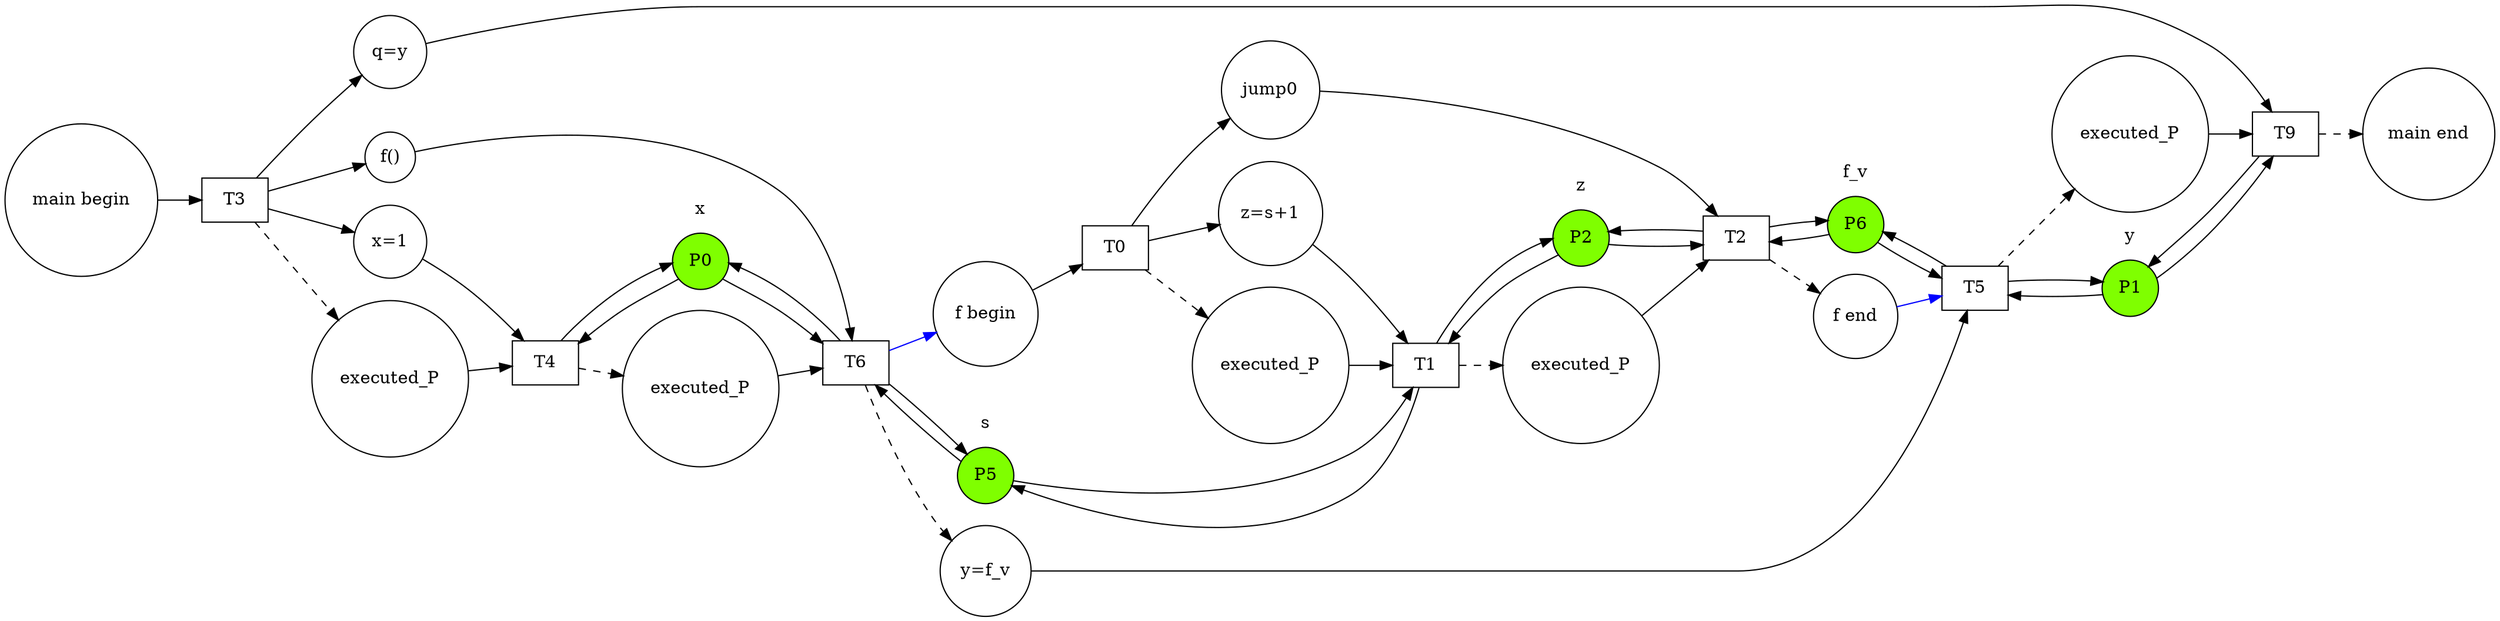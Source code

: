 digraph G{
rankdir = LR
P20[shape=circle,label="q=y"]
P24[shape=circle,label="executed_P"]
P11[shape=circle,label="main begin"]
subgraph cluster_P1{label="y"color="white"P1[shape=circle, style="filled",color="black",fillcolor="chartreuse"]}
P16[shape=circle,label="y=f_v"]
P12[shape=circle,label="main end"]
P17[shape=circle,label="f()"]
P22[shape=circle,label="executed_P"]
subgraph cluster_P6{label="f_v"color="white"P6[shape=circle, style="filled",color="black",fillcolor="chartreuse"]}
subgraph cluster_P0{label="x"color="white"P0[shape=circle, style="filled",color="black",fillcolor="chartreuse"]}
P15[shape=circle,label="x=1"]
P21[shape=circle,label="executed_P"]
P8[shape=circle,label="jump0"]
P10[shape=circle,label="executed_P"]
P3[shape=circle,label="f begin"]
subgraph cluster_P2{label="z"color="white"P2[shape=circle, style="filled",color="black",fillcolor="chartreuse"]}
P7[shape=circle,label="z=s+1"]
P4[shape=circle,label="f end"]
P9[shape=circle,label="executed_P"]
subgraph cluster_P5{label="s"color="white"P5[shape=circle, style="filled",color="black",fillcolor="chartreuse"]}
T9[shape=box]
T3[shape=box]
T5[shape=box]
T6[shape=box]
T4[shape=box]
T2[shape=box]
T0[shape=box]
T1[shape=box]
P3->T0
P7->T1
P5->T1
T1->P5
T1->P2
P2->T1
P8->T2
T2->P4[style="dashed"]
T2->P6
P6->T2
P2->T2
T2->P2
T0->P7
T0->P9[style="dashed"]
P9->T1
T0->P8
T1->P10[style="dashed"]
P10->T2
P11->T3
P15->T4
T4->P0
P0->T4
P16->T5
P17->T6
T6->P5
P5->T6
P0->T6
T6->P0
T6->P3[color="blue"]
P4->T5[color="blue"]
T6->P16[style="dashed"]
P6->T5
T5->P6
T5->P1
P1->T5
P20->T9
P1->T9
T9->P1
T3->P15
T3->P21[style="dashed"]
P21->T4
T3->P17
T4->P22[style="dashed"]
P22->T6
T3->P20
P24->T9
T9->P12[style="dashed"]
T5->P24[style="dashed"]
}
